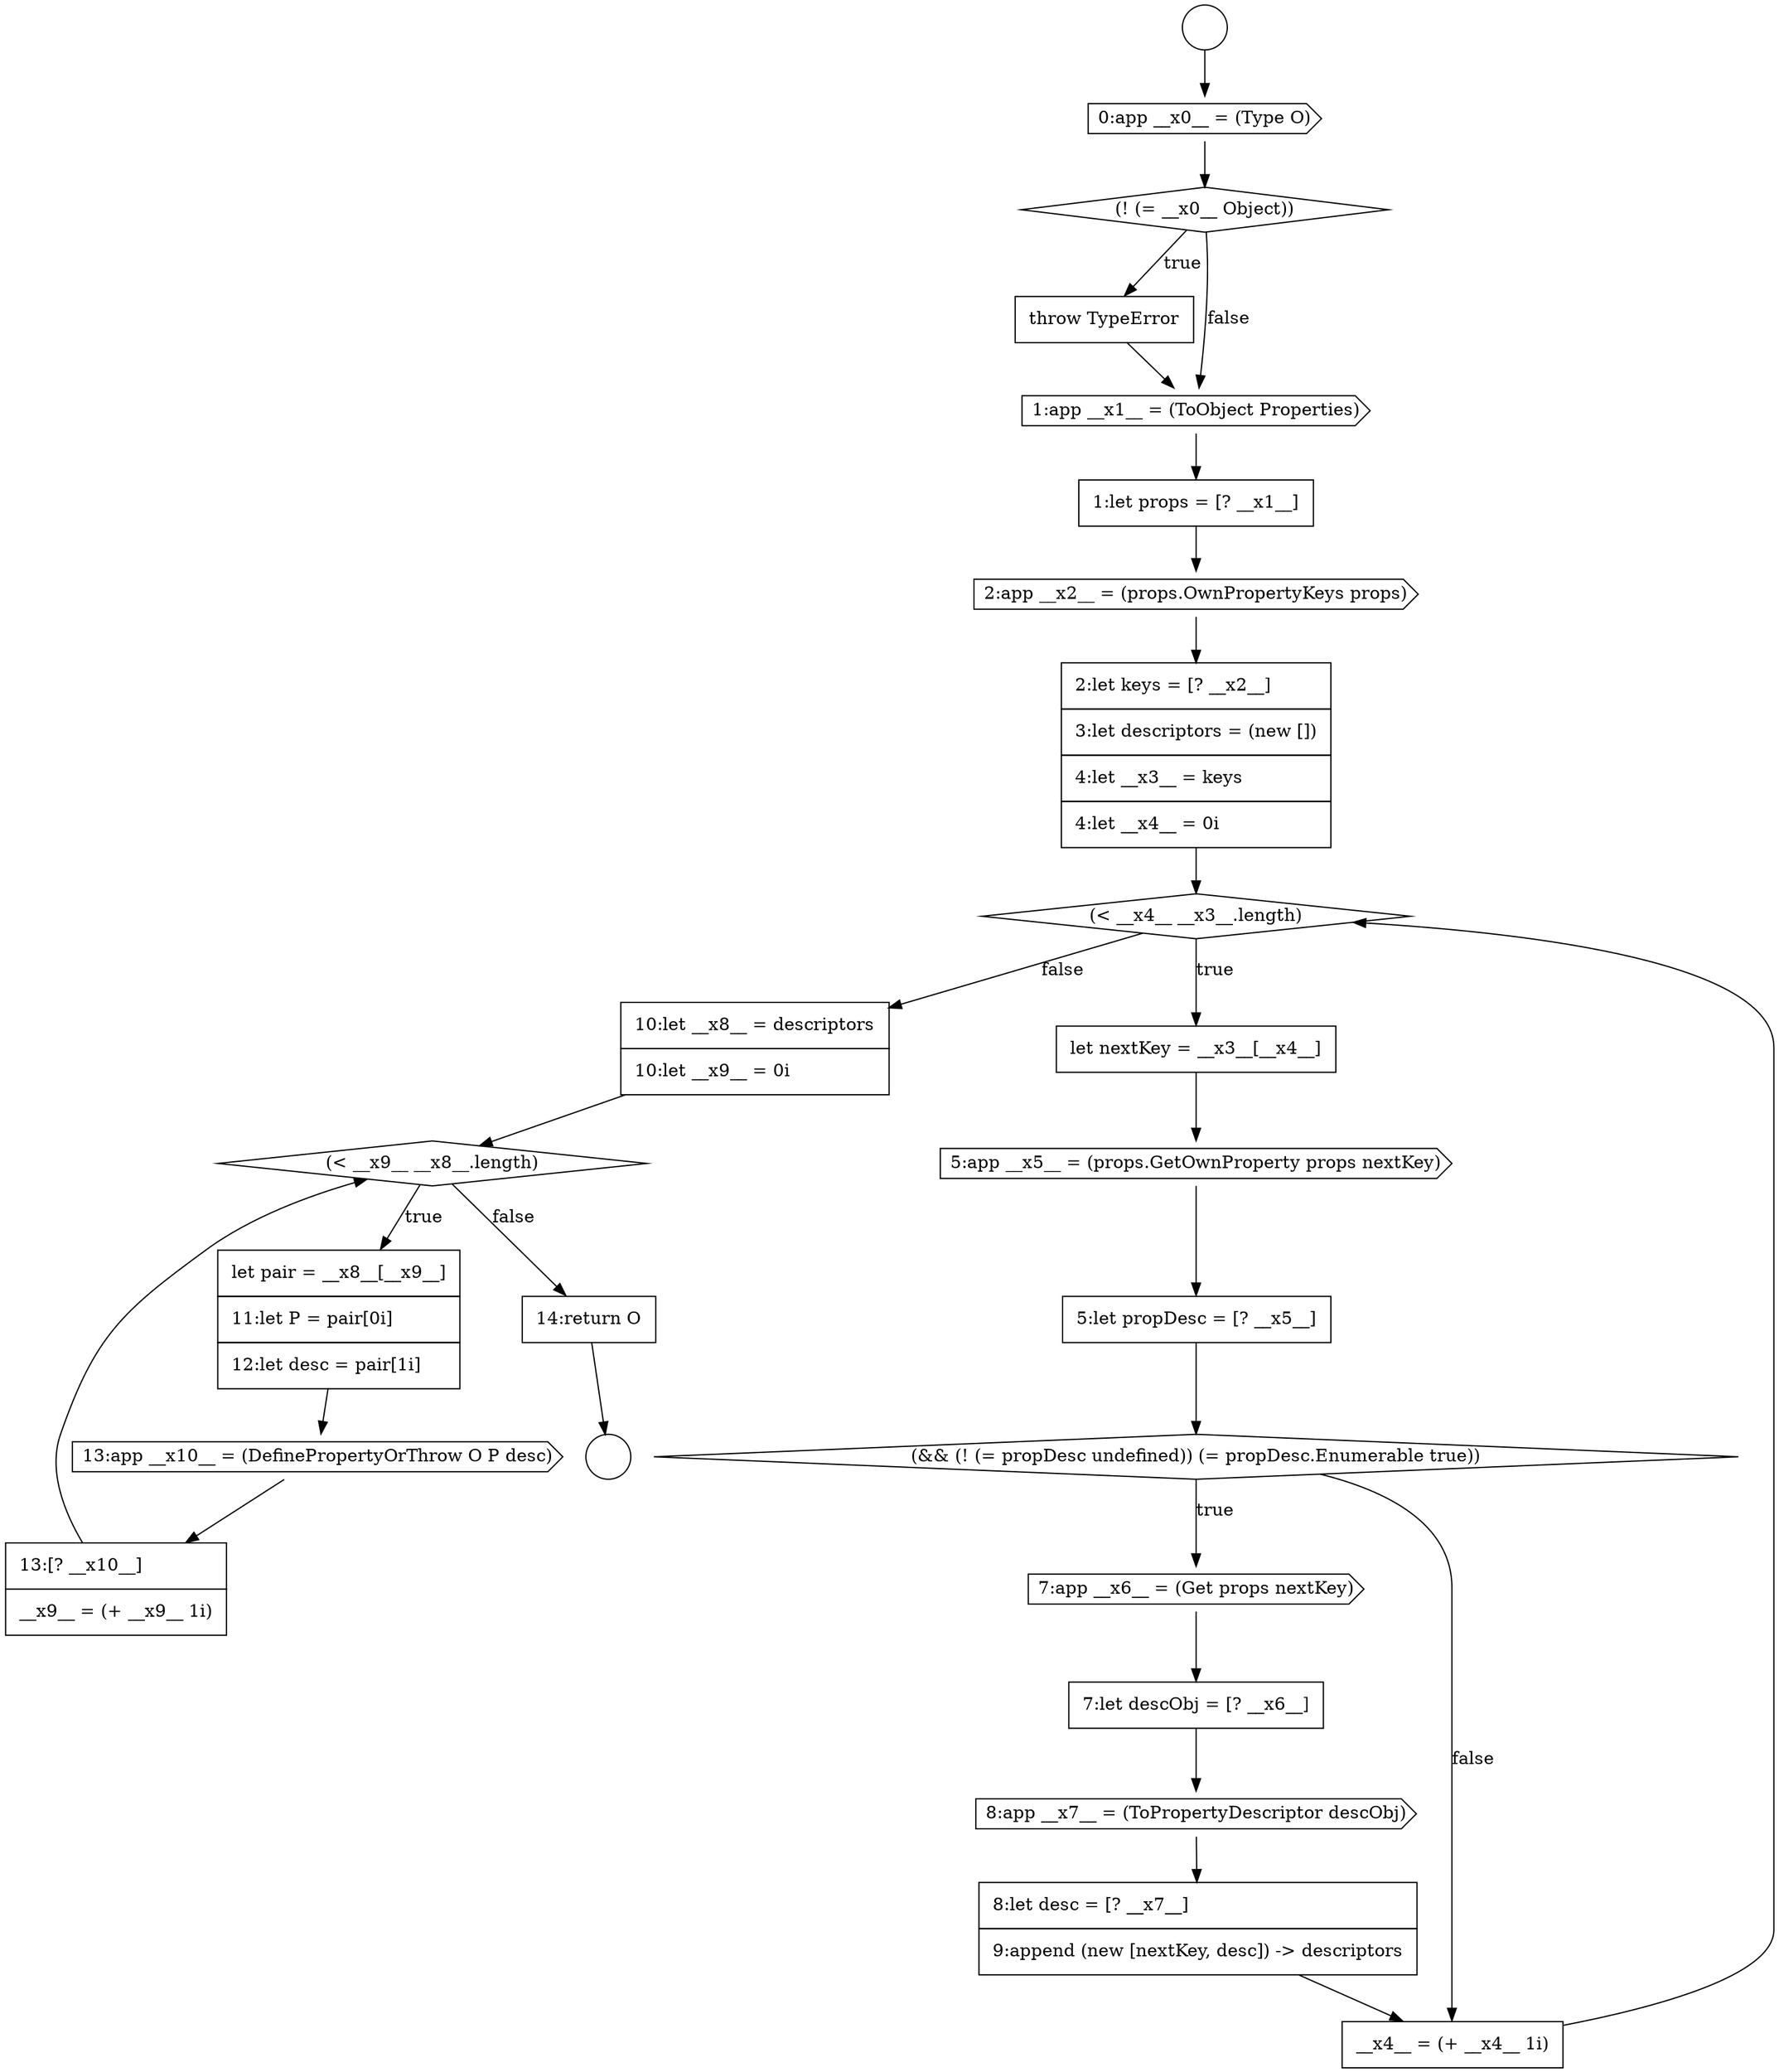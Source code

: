 digraph {
  node10647 [shape=none, margin=0, label=<<font color="black">
    <table border="0" cellborder="1" cellspacing="0" cellpadding="10">
      <tr><td align="left">throw TypeError</td></tr>
    </table>
  </font>> color="black" fillcolor="white" style=filled]
  node10658 [shape=none, margin=0, label=<<font color="black">
    <table border="0" cellborder="1" cellspacing="0" cellpadding="10">
      <tr><td align="left">7:let descObj = [? __x6__]</td></tr>
    </table>
  </font>> color="black" fillcolor="white" style=filled]
  node10662 [shape=none, margin=0, label=<<font color="black">
    <table border="0" cellborder="1" cellspacing="0" cellpadding="10">
      <tr><td align="left">10:let __x8__ = descriptors</td></tr>
      <tr><td align="left">10:let __x9__ = 0i</td></tr>
    </table>
  </font>> color="black" fillcolor="white" style=filled]
  node10655 [shape=none, margin=0, label=<<font color="black">
    <table border="0" cellborder="1" cellspacing="0" cellpadding="10">
      <tr><td align="left">5:let propDesc = [? __x5__]</td></tr>
    </table>
  </font>> color="black" fillcolor="white" style=filled]
  node10652 [shape=diamond, label=<<font color="black">(&lt; __x4__ __x3__.length)</font>> color="black" fillcolor="white" style=filled]
  node10657 [shape=cds, label=<<font color="black">7:app __x6__ = (Get props nextKey)</font>> color="black" fillcolor="white" style=filled]
  node10666 [shape=none, margin=0, label=<<font color="black">
    <table border="0" cellborder="1" cellspacing="0" cellpadding="10">
      <tr><td align="left">13:[? __x10__]</td></tr>
      <tr><td align="left">__x9__ = (+ __x9__ 1i)</td></tr>
    </table>
  </font>> color="black" fillcolor="white" style=filled]
  node10664 [shape=none, margin=0, label=<<font color="black">
    <table border="0" cellborder="1" cellspacing="0" cellpadding="10">
      <tr><td align="left">let pair = __x8__[__x9__]</td></tr>
      <tr><td align="left">11:let P = pair[0i]</td></tr>
      <tr><td align="left">12:let desc = pair[1i]</td></tr>
    </table>
  </font>> color="black" fillcolor="white" style=filled]
  node10645 [shape=cds, label=<<font color="black">0:app __x0__ = (Type O)</font>> color="black" fillcolor="white" style=filled]
  node10660 [shape=none, margin=0, label=<<font color="black">
    <table border="0" cellborder="1" cellspacing="0" cellpadding="10">
      <tr><td align="left">8:let desc = [? __x7__]</td></tr>
      <tr><td align="left">9:append (new [nextKey, desc]) -&gt; descriptors</td></tr>
    </table>
  </font>> color="black" fillcolor="white" style=filled]
  node10643 [shape=circle label=" " color="black" fillcolor="white" style=filled]
  node10663 [shape=diamond, label=<<font color="black">(&lt; __x9__ __x8__.length)</font>> color="black" fillcolor="white" style=filled]
  node10649 [shape=none, margin=0, label=<<font color="black">
    <table border="0" cellborder="1" cellspacing="0" cellpadding="10">
      <tr><td align="left">1:let props = [? __x1__]</td></tr>
    </table>
  </font>> color="black" fillcolor="white" style=filled]
  node10654 [shape=cds, label=<<font color="black">5:app __x5__ = (props.GetOwnProperty props nextKey)</font>> color="black" fillcolor="white" style=filled]
  node10650 [shape=cds, label=<<font color="black">2:app __x2__ = (props.OwnPropertyKeys props)</font>> color="black" fillcolor="white" style=filled]
  node10665 [shape=cds, label=<<font color="black">13:app __x10__ = (DefinePropertyOrThrow O P desc)</font>> color="black" fillcolor="white" style=filled]
  node10644 [shape=circle label=" " color="black" fillcolor="white" style=filled]
  node10646 [shape=diamond, label=<<font color="black">(! (= __x0__ Object))</font>> color="black" fillcolor="white" style=filled]
  node10661 [shape=none, margin=0, label=<<font color="black">
    <table border="0" cellborder="1" cellspacing="0" cellpadding="10">
      <tr><td align="left">__x4__ = (+ __x4__ 1i)</td></tr>
    </table>
  </font>> color="black" fillcolor="white" style=filled]
  node10651 [shape=none, margin=0, label=<<font color="black">
    <table border="0" cellborder="1" cellspacing="0" cellpadding="10">
      <tr><td align="left">2:let keys = [? __x2__]</td></tr>
      <tr><td align="left">3:let descriptors = (new [])</td></tr>
      <tr><td align="left">4:let __x3__ = keys</td></tr>
      <tr><td align="left">4:let __x4__ = 0i</td></tr>
    </table>
  </font>> color="black" fillcolor="white" style=filled]
  node10656 [shape=diamond, label=<<font color="black">(&amp;&amp; (! (= propDesc undefined)) (= propDesc.Enumerable true))</font>> color="black" fillcolor="white" style=filled]
  node10653 [shape=none, margin=0, label=<<font color="black">
    <table border="0" cellborder="1" cellspacing="0" cellpadding="10">
      <tr><td align="left">let nextKey = __x3__[__x4__]</td></tr>
    </table>
  </font>> color="black" fillcolor="white" style=filled]
  node10667 [shape=none, margin=0, label=<<font color="black">
    <table border="0" cellborder="1" cellspacing="0" cellpadding="10">
      <tr><td align="left">14:return O</td></tr>
    </table>
  </font>> color="black" fillcolor="white" style=filled]
  node10659 [shape=cds, label=<<font color="black">8:app __x7__ = (ToPropertyDescriptor descObj)</font>> color="black" fillcolor="white" style=filled]
  node10648 [shape=cds, label=<<font color="black">1:app __x1__ = (ToObject Properties)</font>> color="black" fillcolor="white" style=filled]
  node10654 -> node10655 [ color="black"]
  node10646 -> node10647 [label=<<font color="black">true</font>> color="black"]
  node10646 -> node10648 [label=<<font color="black">false</font>> color="black"]
  node10658 -> node10659 [ color="black"]
  node10653 -> node10654 [ color="black"]
  node10664 -> node10665 [ color="black"]
  node10662 -> node10663 [ color="black"]
  node10652 -> node10653 [label=<<font color="black">true</font>> color="black"]
  node10652 -> node10662 [label=<<font color="black">false</font>> color="black"]
  node10647 -> node10648 [ color="black"]
  node10649 -> node10650 [ color="black"]
  node10661 -> node10652 [ color="black"]
  node10650 -> node10651 [ color="black"]
  node10645 -> node10646 [ color="black"]
  node10667 -> node10644 [ color="black"]
  node10655 -> node10656 [ color="black"]
  node10663 -> node10664 [label=<<font color="black">true</font>> color="black"]
  node10663 -> node10667 [label=<<font color="black">false</font>> color="black"]
  node10666 -> node10663 [ color="black"]
  node10660 -> node10661 [ color="black"]
  node10665 -> node10666 [ color="black"]
  node10657 -> node10658 [ color="black"]
  node10656 -> node10657 [label=<<font color="black">true</font>> color="black"]
  node10656 -> node10661 [label=<<font color="black">false</font>> color="black"]
  node10659 -> node10660 [ color="black"]
  node10651 -> node10652 [ color="black"]
  node10648 -> node10649 [ color="black"]
  node10643 -> node10645 [ color="black"]
}
